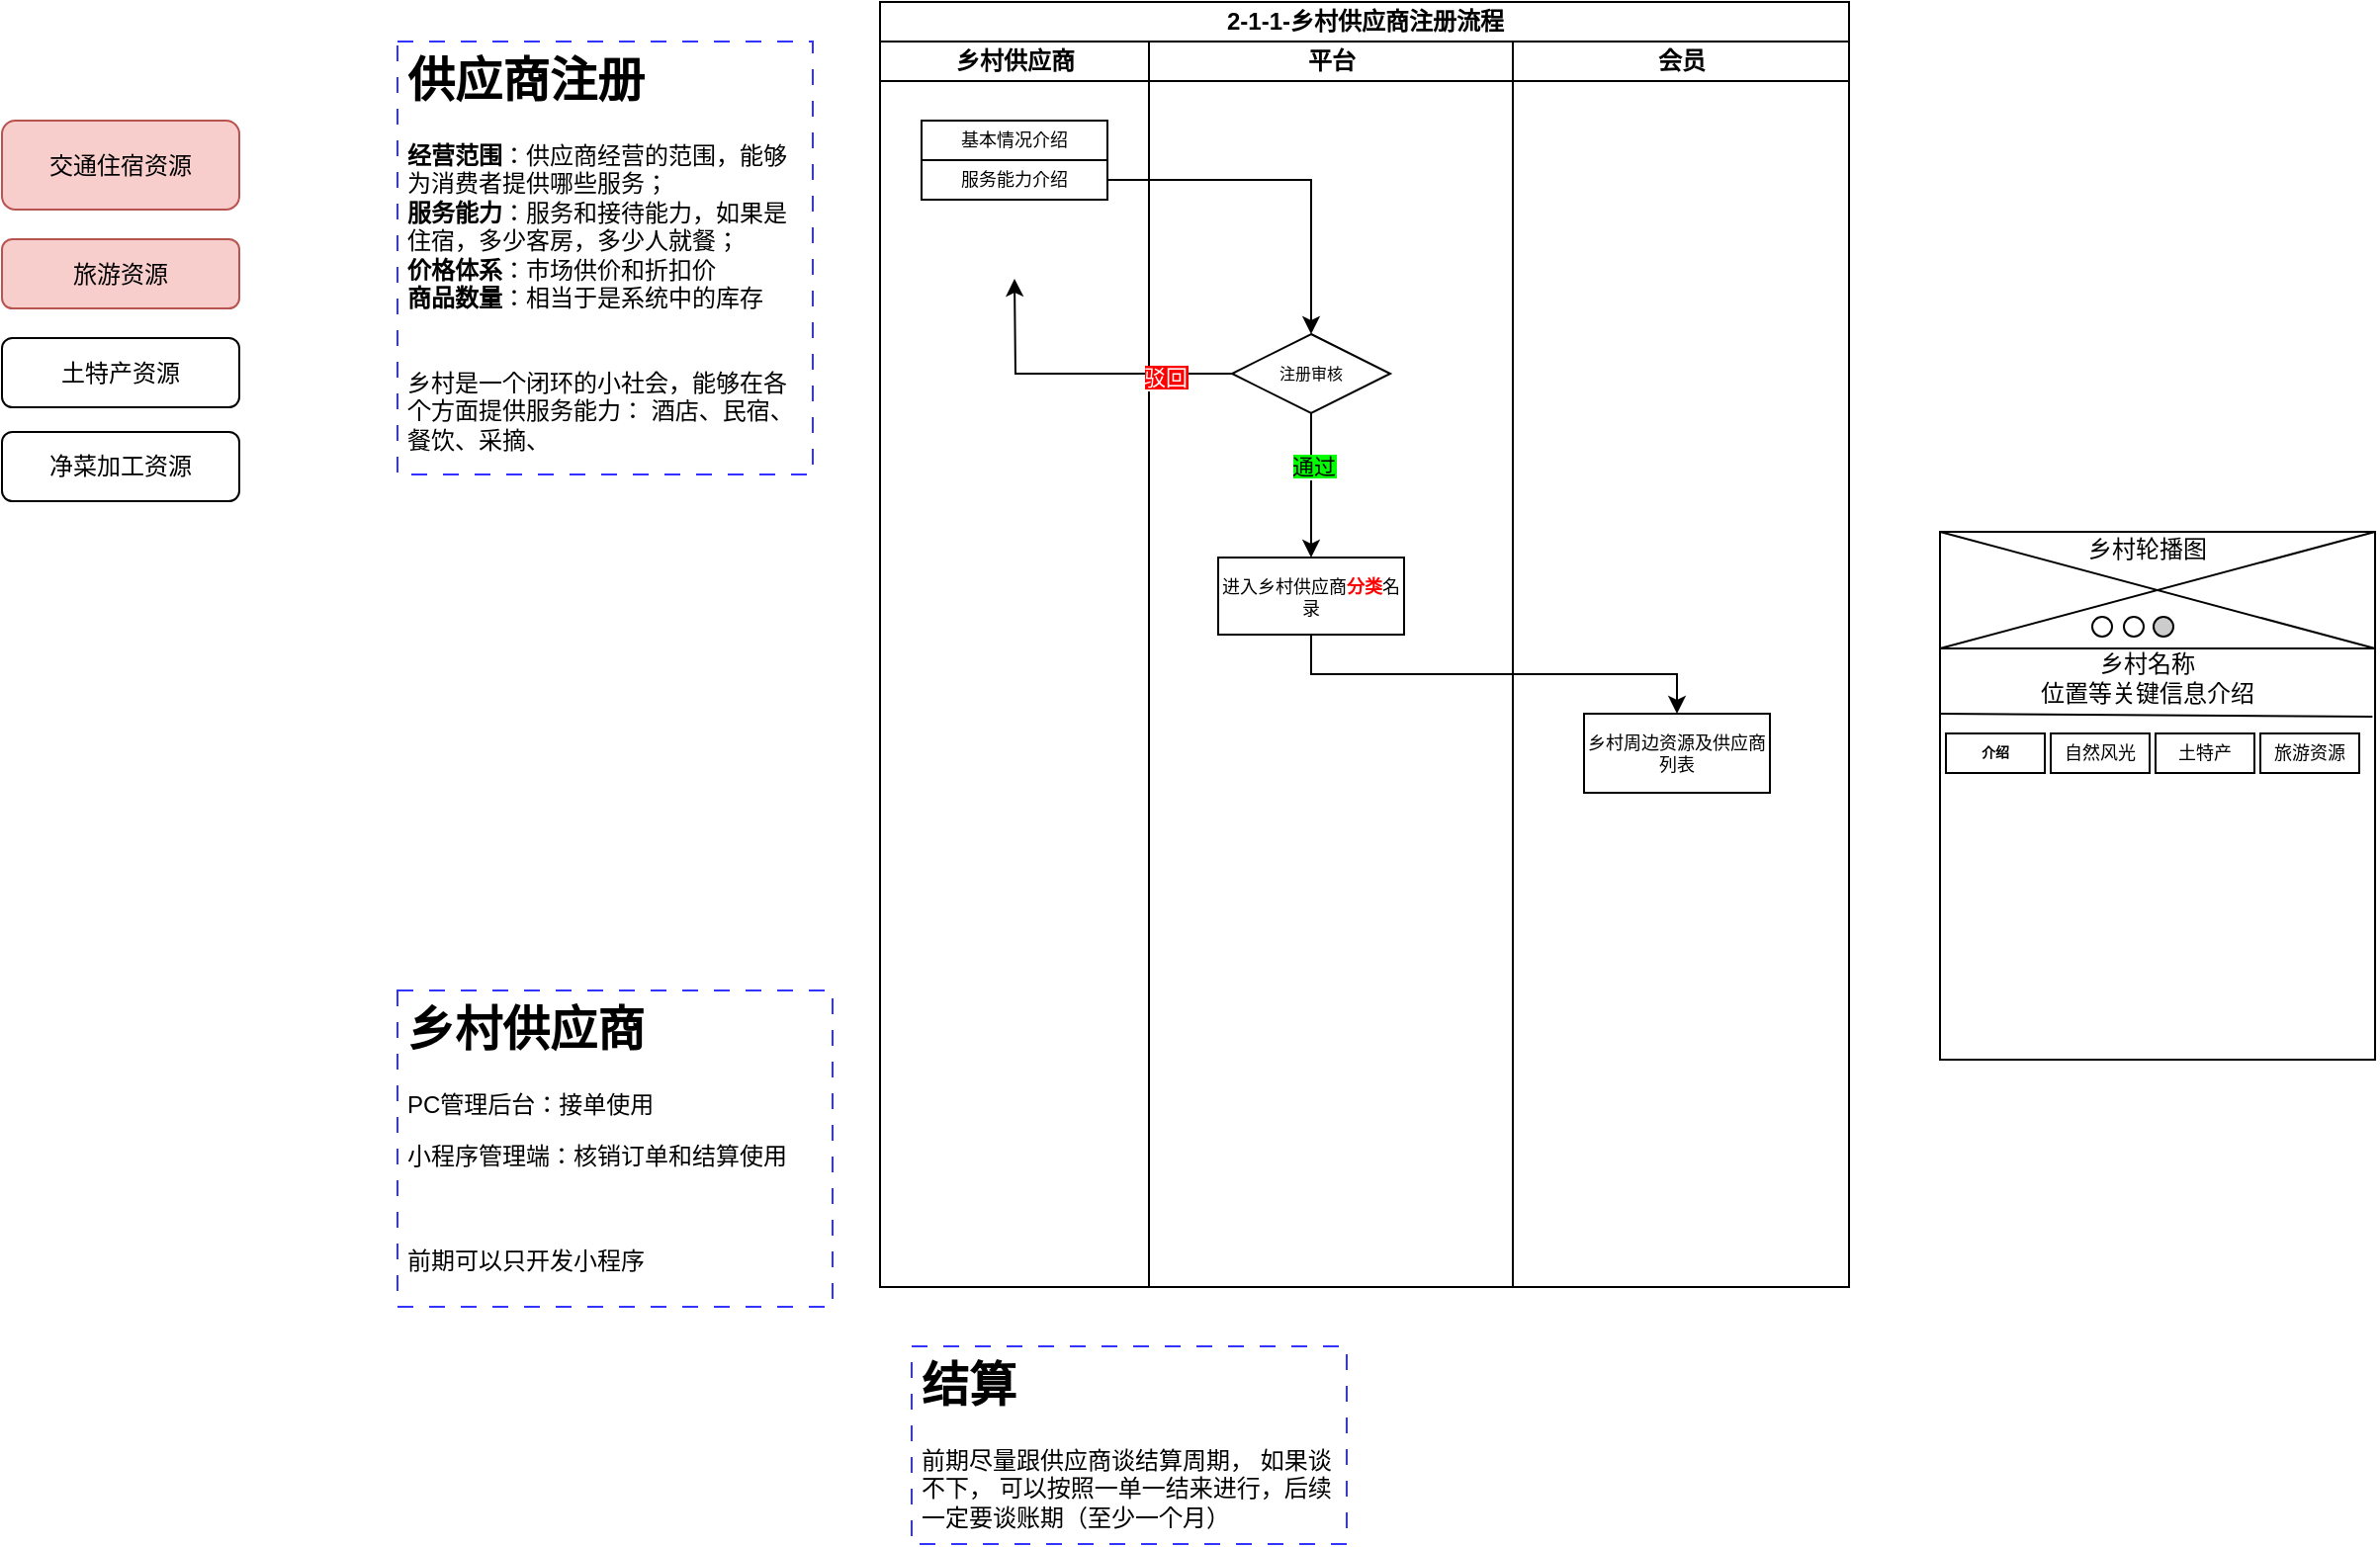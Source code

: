 <mxfile version="21.3.7" type="github" pages="7">
  <diagram id="prtHgNgQTEPvFCAcTncT" name="2-1-1-供应商注册流程">
    <mxGraphModel dx="1740" dy="498" grid="1" gridSize="10" guides="1" tooltips="1" connect="1" arrows="1" fold="1" page="1" pageScale="1" pageWidth="827" pageHeight="1169" math="0" shadow="0">
      <root>
        <mxCell id="0" />
        <mxCell id="1" parent="0" />
        <mxCell id="vw61VXjxhxAgnK2QVTGC-1" value="2-1-1-乡村供应商注册流程" style="swimlane;childLayout=stackLayout;resizeParent=1;resizeParentMax=0;startSize=20;html=1;" parent="1" vertex="1">
          <mxGeometry x="54.0" y="50" width="490" height="650" as="geometry" />
        </mxCell>
        <mxCell id="vw61VXjxhxAgnK2QVTGC-2" value="乡村供应商" style="swimlane;startSize=20;html=1;" parent="vw61VXjxhxAgnK2QVTGC-1" vertex="1">
          <mxGeometry y="20" width="136" height="630" as="geometry" />
        </mxCell>
        <mxCell id="vw61VXjxhxAgnK2QVTGC-5" value="基本情况介绍" style="rounded=0;whiteSpace=wrap;html=1;fontSize=9;" parent="vw61VXjxhxAgnK2QVTGC-2" vertex="1">
          <mxGeometry x="21" y="40" width="94" height="20" as="geometry" />
        </mxCell>
        <mxCell id="vw61VXjxhxAgnK2QVTGC-6" value="服务能力介绍" style="rounded=0;whiteSpace=wrap;html=1;fontSize=9;" parent="vw61VXjxhxAgnK2QVTGC-2" vertex="1">
          <mxGeometry x="21" y="60" width="94" height="20" as="geometry" />
        </mxCell>
        <mxCell id="vw61VXjxhxAgnK2QVTGC-3" value="平台" style="swimlane;startSize=20;html=1;" parent="vw61VXjxhxAgnK2QVTGC-1" vertex="1">
          <mxGeometry x="136" y="20" width="184" height="630" as="geometry" />
        </mxCell>
        <mxCell id="vw61VXjxhxAgnK2QVTGC-14" value="" style="edgeStyle=orthogonalEdgeStyle;rounded=0;orthogonalLoop=1;jettySize=auto;html=1;" parent="vw61VXjxhxAgnK2QVTGC-3" source="vw61VXjxhxAgnK2QVTGC-9" target="vw61VXjxhxAgnK2QVTGC-13" edge="1">
          <mxGeometry relative="1" as="geometry" />
        </mxCell>
        <mxCell id="eVEBkxCURP8GTYRU3dfW-1" value="&lt;span style=&quot;background-color: rgb(0, 255, 0);&quot;&gt;通过&lt;/span&gt;" style="edgeLabel;html=1;align=center;verticalAlign=middle;resizable=0;points=[];" vertex="1" connectable="0" parent="vw61VXjxhxAgnK2QVTGC-14">
          <mxGeometry x="-0.268" y="1" relative="1" as="geometry">
            <mxPoint as="offset" />
          </mxGeometry>
        </mxCell>
        <mxCell id="vw61VXjxhxAgnK2QVTGC-9" value="注册审核" style="rhombus;whiteSpace=wrap;html=1;fontSize=8;" parent="vw61VXjxhxAgnK2QVTGC-3" vertex="1">
          <mxGeometry x="42" y="148" width="80" height="40" as="geometry" />
        </mxCell>
        <mxCell id="vw61VXjxhxAgnK2QVTGC-13" value="进入乡村供应商&lt;font color=&quot;#ff0000&quot;&gt;&lt;b&gt;分类&lt;/b&gt;&lt;/font&gt;名录" style="rounded=0;whiteSpace=wrap;html=1;fontSize=9;" parent="vw61VXjxhxAgnK2QVTGC-3" vertex="1">
          <mxGeometry x="35" y="261" width="94" height="39" as="geometry" />
        </mxCell>
        <mxCell id="vw61VXjxhxAgnK2QVTGC-4" value="会员" style="swimlane;startSize=20;html=1;" parent="vw61VXjxhxAgnK2QVTGC-1" vertex="1">
          <mxGeometry x="320" y="20" width="170" height="630" as="geometry" />
        </mxCell>
        <mxCell id="vw61VXjxhxAgnK2QVTGC-29" value="乡村周边资源及供应商列表" style="rounded=0;whiteSpace=wrap;html=1;fontSize=9;" parent="vw61VXjxhxAgnK2QVTGC-4" vertex="1">
          <mxGeometry x="36" y="340" width="94" height="40" as="geometry" />
        </mxCell>
        <mxCell id="vw61VXjxhxAgnK2QVTGC-10" style="edgeStyle=orthogonalEdgeStyle;rounded=0;orthogonalLoop=1;jettySize=auto;html=1;entryX=0.5;entryY=0;entryDx=0;entryDy=0;exitX=1;exitY=0.5;exitDx=0;exitDy=0;" parent="vw61VXjxhxAgnK2QVTGC-1" source="vw61VXjxhxAgnK2QVTGC-6" target="vw61VXjxhxAgnK2QVTGC-9" edge="1">
          <mxGeometry relative="1" as="geometry">
            <Array as="points">
              <mxPoint x="218" y="90" />
            </Array>
          </mxGeometry>
        </mxCell>
        <mxCell id="sWqi0iMhjWIfvS-bYlns-1" style="edgeStyle=orthogonalEdgeStyle;rounded=0;orthogonalLoop=1;jettySize=auto;html=1;entryX=0.5;entryY=1;entryDx=0;entryDy=0;" edge="1" parent="vw61VXjxhxAgnK2QVTGC-1" source="vw61VXjxhxAgnK2QVTGC-9">
          <mxGeometry relative="1" as="geometry">
            <mxPoint x="68.0" y="140" as="targetPoint" />
          </mxGeometry>
        </mxCell>
        <mxCell id="sWqi0iMhjWIfvS-bYlns-2" value="&lt;span style=&quot;background-color: rgb(255, 0, 0);&quot;&gt;&lt;font color=&quot;#ffffff&quot;&gt;驳回&lt;/font&gt;&lt;/span&gt;" style="edgeLabel;html=1;align=center;verticalAlign=middle;resizable=0;points=[];" vertex="1" connectable="0" parent="sWqi0iMhjWIfvS-bYlns-1">
          <mxGeometry x="-0.559" y="2" relative="1" as="geometry">
            <mxPoint as="offset" />
          </mxGeometry>
        </mxCell>
        <mxCell id="eVEBkxCURP8GTYRU3dfW-18" style="edgeStyle=orthogonalEdgeStyle;rounded=0;orthogonalLoop=1;jettySize=auto;html=1;" edge="1" parent="vw61VXjxhxAgnK2QVTGC-1" source="vw61VXjxhxAgnK2QVTGC-13" target="vw61VXjxhxAgnK2QVTGC-29">
          <mxGeometry relative="1" as="geometry">
            <Array as="points">
              <mxPoint x="218" y="340" />
              <mxPoint x="403" y="340" />
            </Array>
          </mxGeometry>
        </mxCell>
        <mxCell id="vw61VXjxhxAgnK2QVTGC-31" value="&lt;h1&gt;乡村供应商&lt;/h1&gt;&lt;p&gt;PC管理后台：接单使用&lt;/p&gt;&lt;p&gt;小程序管理端：核销订单和结算使用&lt;/p&gt;&lt;p&gt;&lt;br&gt;&lt;/p&gt;&lt;p&gt;前期可以只开发小程序&lt;br&gt;&lt;/p&gt;&lt;p&gt;&lt;br&gt;&lt;/p&gt;" style="text;html=1;strokeColor=#3333FF;fillColor=none;spacing=5;spacingTop=-20;whiteSpace=wrap;overflow=hidden;rounded=0;dashed=1;dashPattern=8 8;" parent="1" vertex="1">
          <mxGeometry x="-190" y="550" width="220" height="160" as="geometry" />
        </mxCell>
        <mxCell id="vw61VXjxhxAgnK2QVTGC-36" value="&lt;h1&gt;结算&lt;/h1&gt;前期尽量跟供应商谈结算周期， 如果谈不下， 可以按照一单一结来进行，后续一定要谈账期（至少一个月）" style="text;html=1;strokeColor=#3333FF;fillColor=none;spacing=5;spacingTop=-20;whiteSpace=wrap;overflow=hidden;rounded=0;dashed=1;dashPattern=8 8;" parent="1" vertex="1">
          <mxGeometry x="70" y="730" width="220" height="100" as="geometry" />
        </mxCell>
        <mxCell id="Vhp9SLGIXSMb8OTi7oHX-1" value="&lt;h1&gt;供应商注册&lt;/h1&gt;&lt;div class=&quot;mind-clipboard&quot;&gt;&lt;div&gt;&lt;b&gt;经营范围&lt;/b&gt;：供应商经营的范围，能够为消费者提供哪些服务；&lt;/div&gt;&lt;div&gt;&lt;b&gt;服务能力&lt;/b&gt;：服务和接待能力，如果是住宿，多少客房，多少人就餐；&lt;/div&gt;&lt;div&gt;&lt;b&gt;价格体系&lt;/b&gt;：市场供价和折扣价&lt;/div&gt;&lt;div&gt;&lt;b&gt;商品数量&lt;/b&gt;：相当于是系统中的库存&lt;/div&gt;&lt;div&gt;&lt;br&gt;&lt;/div&gt;&lt;div&gt;&lt;br&gt;&lt;/div&gt;&lt;div&gt;乡村是一个闭环的小社会，能够在各个方面提供服务能力： 酒店、民宿、餐饮、采摘、&lt;/div&gt;&lt;div&gt;&lt;/div&gt;&lt;/div&gt;" style="text;html=1;strokeColor=#3333FF;fillColor=none;spacing=5;spacingTop=-20;whiteSpace=wrap;overflow=hidden;rounded=0;dashed=1;dashPattern=8 8;" vertex="1" parent="1">
          <mxGeometry x="-190" y="70" width="210" height="219" as="geometry" />
        </mxCell>
        <mxCell id="Vhp9SLGIXSMb8OTi7oHX-2" value="交通住宿资源" style="rounded=1;whiteSpace=wrap;html=1;fillColor=#f8cecc;strokeColor=#b85450;" vertex="1" parent="1">
          <mxGeometry x="-390" y="110" width="120" height="45" as="geometry" />
        </mxCell>
        <mxCell id="Vhp9SLGIXSMb8OTi7oHX-3" value="旅游资源" style="rounded=1;whiteSpace=wrap;html=1;fillColor=#f8cecc;strokeColor=#b85450;" vertex="1" parent="1">
          <mxGeometry x="-390.0" y="170" width="120" height="35" as="geometry" />
        </mxCell>
        <mxCell id="Vhp9SLGIXSMb8OTi7oHX-4" value="土特产资源" style="rounded=1;whiteSpace=wrap;html=1;" vertex="1" parent="1">
          <mxGeometry x="-390.0" y="220" width="120" height="35" as="geometry" />
        </mxCell>
        <mxCell id="Vhp9SLGIXSMb8OTi7oHX-5" value="净菜加工资源" style="rounded=1;whiteSpace=wrap;html=1;" vertex="1" parent="1">
          <mxGeometry x="-390.0" y="267.5" width="120" height="35" as="geometry" />
        </mxCell>
        <mxCell id="eVEBkxCURP8GTYRU3dfW-2" value="" style="rounded=0;whiteSpace=wrap;html=1;" vertex="1" parent="1">
          <mxGeometry x="590" y="318" width="220" height="267" as="geometry" />
        </mxCell>
        <mxCell id="eVEBkxCURP8GTYRU3dfW-3" value="" style="rounded=0;whiteSpace=wrap;html=1;" vertex="1" parent="1">
          <mxGeometry x="590" y="318" width="220" height="59" as="geometry" />
        </mxCell>
        <mxCell id="eVEBkxCURP8GTYRU3dfW-4" value="" style="endArrow=none;html=1;rounded=0;exitX=0;exitY=0;exitDx=0;exitDy=0;entryX=1;entryY=1;entryDx=0;entryDy=0;" edge="1" parent="1" source="eVEBkxCURP8GTYRU3dfW-3" target="eVEBkxCURP8GTYRU3dfW-3">
          <mxGeometry width="50" height="50" relative="1" as="geometry">
            <mxPoint x="570" y="490" as="sourcePoint" />
            <mxPoint x="620" y="440" as="targetPoint" />
          </mxGeometry>
        </mxCell>
        <mxCell id="eVEBkxCURP8GTYRU3dfW-5" value="" style="endArrow=none;html=1;rounded=0;entryX=1;entryY=0;entryDx=0;entryDy=0;exitX=0;exitY=1;exitDx=0;exitDy=0;" edge="1" parent="1" source="eVEBkxCURP8GTYRU3dfW-3" target="eVEBkxCURP8GTYRU3dfW-3">
          <mxGeometry width="50" height="50" relative="1" as="geometry">
            <mxPoint x="580" y="500" as="sourcePoint" />
            <mxPoint x="630" y="450" as="targetPoint" />
          </mxGeometry>
        </mxCell>
        <mxCell id="eVEBkxCURP8GTYRU3dfW-6" value="" style="ellipse;whiteSpace=wrap;html=1;aspect=fixed;" vertex="1" parent="1">
          <mxGeometry x="667" y="361" width="10" height="10" as="geometry" />
        </mxCell>
        <mxCell id="eVEBkxCURP8GTYRU3dfW-7" value="" style="ellipse;whiteSpace=wrap;html=1;aspect=fixed;" vertex="1" parent="1">
          <mxGeometry x="683" y="361" width="10" height="10" as="geometry" />
        </mxCell>
        <mxCell id="eVEBkxCURP8GTYRU3dfW-8" value="" style="ellipse;whiteSpace=wrap;html=1;aspect=fixed;fillColor=#CCCCCC;" vertex="1" parent="1">
          <mxGeometry x="698" y="361" width="10" height="10" as="geometry" />
        </mxCell>
        <mxCell id="eVEBkxCURP8GTYRU3dfW-9" value="乡村轮播图" style="text;html=1;strokeColor=none;fillColor=none;align=center;verticalAlign=middle;whiteSpace=wrap;rounded=0;" vertex="1" parent="1">
          <mxGeometry x="659" y="312" width="72" height="30" as="geometry" />
        </mxCell>
        <mxCell id="eVEBkxCURP8GTYRU3dfW-10" value="乡村名称&lt;br&gt;位置等关键信息介绍" style="text;html=1;strokeColor=none;fillColor=none;align=center;verticalAlign=middle;whiteSpace=wrap;rounded=0;" vertex="1" parent="1">
          <mxGeometry x="590" y="377" width="210" height="30" as="geometry" />
        </mxCell>
        <mxCell id="eVEBkxCURP8GTYRU3dfW-11" value="" style="endArrow=none;html=1;rounded=0;entryX=0.994;entryY=0.35;entryDx=0;entryDy=0;entryPerimeter=0;" edge="1" parent="1" target="eVEBkxCURP8GTYRU3dfW-2">
          <mxGeometry width="50" height="50" relative="1" as="geometry">
            <mxPoint x="590" y="410" as="sourcePoint" />
            <mxPoint x="640" y="360" as="targetPoint" />
          </mxGeometry>
        </mxCell>
        <mxCell id="eVEBkxCURP8GTYRU3dfW-13" value="&lt;h4 style=&quot;font-size: 7px;&quot;&gt;介绍&lt;/h4&gt;" style="rounded=0;whiteSpace=wrap;html=1;fontSize=7;" vertex="1" parent="1">
          <mxGeometry x="593" y="420" width="50" height="20" as="geometry" />
        </mxCell>
        <mxCell id="eVEBkxCURP8GTYRU3dfW-14" value="自然风光" style="rounded=0;whiteSpace=wrap;html=1;fontSize=9;" vertex="1" parent="1">
          <mxGeometry x="646" y="420" width="50" height="20" as="geometry" />
        </mxCell>
        <mxCell id="eVEBkxCURP8GTYRU3dfW-15" value="土特产" style="rounded=0;whiteSpace=wrap;html=1;fontSize=9;" vertex="1" parent="1">
          <mxGeometry x="699" y="420" width="50" height="20" as="geometry" />
        </mxCell>
        <mxCell id="eVEBkxCURP8GTYRU3dfW-16" value="旅游资源" style="rounded=0;whiteSpace=wrap;html=1;fontSize=9;" vertex="1" parent="1">
          <mxGeometry x="752" y="420" width="50" height="20" as="geometry" />
        </mxCell>
      </root>
    </mxGraphModel>
  </diagram>
  <diagram id="N5eHyweewQlrMYiyCxZ1" name="2-1-2-上架服务商品流程">
    <mxGraphModel dx="913" dy="498" grid="1" gridSize="10" guides="1" tooltips="1" connect="1" arrows="1" fold="1" page="1" pageScale="1" pageWidth="827" pageHeight="1169" math="0" shadow="0">
      <root>
        <mxCell id="0" />
        <mxCell id="1" parent="0" />
        <mxCell id="mXBakj7vfzpoHdRVpkwU-1" value="2-1-2-乡村供应商上架商品流程" style="swimlane;childLayout=stackLayout;resizeParent=1;resizeParentMax=0;startSize=20;html=1;" vertex="1" parent="1">
          <mxGeometry x="170" y="105" width="580" height="710" as="geometry" />
        </mxCell>
        <mxCell id="mXBakj7vfzpoHdRVpkwU-2" value="乡村供应商" style="swimlane;startSize=20;html=1;" vertex="1" parent="mXBakj7vfzpoHdRVpkwU-1">
          <mxGeometry y="20" width="200" height="690" as="geometry" />
        </mxCell>
        <mxCell id="HPkWl077sBVNro5khNA7-1" value="市场价格" style="rounded=0;whiteSpace=wrap;html=1;fontSize=9;fillColor=#fff2cc;strokeColor=#d6b656;" vertex="1" parent="mXBakj7vfzpoHdRVpkwU-2">
          <mxGeometry x="53" y="125" width="94" height="20" as="geometry" />
        </mxCell>
        <mxCell id="HPkWl077sBVNro5khNA7-2" value="折扣价格" style="rounded=0;whiteSpace=wrap;html=1;fontSize=9;fillColor=#f8cecc;strokeColor=#b85450;" vertex="1" parent="mXBakj7vfzpoHdRVpkwU-2">
          <mxGeometry x="53" y="145" width="94" height="20" as="geometry" />
        </mxCell>
        <mxCell id="HPkWl077sBVNro5khNA7-5" style="edgeStyle=orthogonalEdgeStyle;rounded=0;orthogonalLoop=1;jettySize=auto;html=1;" edge="1" parent="mXBakj7vfzpoHdRVpkwU-2" source="HPkWl077sBVNro5khNA7-3" target="HPkWl077sBVNro5khNA7-4">
          <mxGeometry relative="1" as="geometry" />
        </mxCell>
        <mxCell id="HPkWl077sBVNro5khNA7-3" value="审核通过的供应商" style="rounded=1;whiteSpace=wrap;html=1;" vertex="1" parent="mXBakj7vfzpoHdRVpkwU-2">
          <mxGeometry x="40" y="35" width="120" height="35" as="geometry" />
        </mxCell>
        <mxCell id="HPkWl077sBVNro5khNA7-4" value="编辑服务和商品" style="rounded=0;whiteSpace=wrap;html=1;fontSize=9;fillColor=#dae8fc;strokeColor=#6c8ebf;" vertex="1" parent="mXBakj7vfzpoHdRVpkwU-2">
          <mxGeometry x="53" y="105" width="94" height="20" as="geometry" />
        </mxCell>
        <mxCell id="HPkWl077sBVNro5khNA7-10" value="供应和小程序核销订单（收益在管理后台）" style="rounded=1;whiteSpace=wrap;html=1;" vertex="1" parent="mXBakj7vfzpoHdRVpkwU-2">
          <mxGeometry x="10" y="482" width="180" height="35" as="geometry" />
        </mxCell>
        <mxCell id="HPkWl077sBVNro5khNA7-14" value="线下结算&lt;br&gt;线上同步" style="rounded=1;whiteSpace=wrap;html=1;" vertex="1" parent="mXBakj7vfzpoHdRVpkwU-2">
          <mxGeometry x="40" y="611" width="120" height="35" as="geometry" />
        </mxCell>
        <mxCell id="mXBakj7vfzpoHdRVpkwU-5" value="平台" style="swimlane;startSize=20;html=1;" vertex="1" parent="mXBakj7vfzpoHdRVpkwU-1">
          <mxGeometry x="200" y="20" width="180" height="690" as="geometry" />
        </mxCell>
        <mxCell id="mXBakj7vfzpoHdRVpkwU-6" style="edgeStyle=orthogonalEdgeStyle;rounded=0;orthogonalLoop=1;jettySize=auto;html=1;" edge="1" parent="mXBakj7vfzpoHdRVpkwU-5" source="mXBakj7vfzpoHdRVpkwU-8" target="mXBakj7vfzpoHdRVpkwU-9">
          <mxGeometry relative="1" as="geometry" />
        </mxCell>
        <mxCell id="mXBakj7vfzpoHdRVpkwU-7" value="&lt;span style=&quot;background-color: rgb(0, 255, 0);&quot;&gt;通过&lt;/span&gt;" style="edgeLabel;html=1;align=center;verticalAlign=middle;resizable=0;points=[];" vertex="1" connectable="0" parent="mXBakj7vfzpoHdRVpkwU-6">
          <mxGeometry x="-0.147" y="-1" relative="1" as="geometry">
            <mxPoint as="offset" />
          </mxGeometry>
        </mxCell>
        <mxCell id="mXBakj7vfzpoHdRVpkwU-8" value="商品审核" style="rhombus;whiteSpace=wrap;html=1;" vertex="1" parent="mXBakj7vfzpoHdRVpkwU-5">
          <mxGeometry x="25" y="191" width="130" height="49.5" as="geometry" />
        </mxCell>
        <mxCell id="mXBakj7vfzpoHdRVpkwU-9" value="服务商品上架" style="rounded=1;whiteSpace=wrap;html=1;" vertex="1" parent="mXBakj7vfzpoHdRVpkwU-5">
          <mxGeometry x="30" y="291" width="120" height="35" as="geometry" />
        </mxCell>
        <mxCell id="HPkWl077sBVNro5khNA7-8" value="小程序支付享受会员折扣" style="rounded=1;whiteSpace=wrap;html=1;" vertex="1" parent="mXBakj7vfzpoHdRVpkwU-5">
          <mxGeometry x="30" y="422" width="120" height="35" as="geometry" />
        </mxCell>
        <mxCell id="HPkWl077sBVNro5khNA7-12" value="平台结算" style="rounded=1;whiteSpace=wrap;html=1;" vertex="1" parent="mXBakj7vfzpoHdRVpkwU-5">
          <mxGeometry x="30" y="552" width="120" height="35" as="geometry" />
        </mxCell>
        <mxCell id="mXBakj7vfzpoHdRVpkwU-16" value="顾客" style="swimlane;startSize=20;html=1;" vertex="1" parent="mXBakj7vfzpoHdRVpkwU-1">
          <mxGeometry x="380" y="20" width="200" height="690" as="geometry" />
        </mxCell>
        <mxCell id="mXBakj7vfzpoHdRVpkwU-17" value="选购服务商品" style="rounded=1;whiteSpace=wrap;html=1;" vertex="1" parent="mXBakj7vfzpoHdRVpkwU-16">
          <mxGeometry x="50" y="355" width="120" height="35" as="geometry" />
        </mxCell>
        <mxCell id="mXBakj7vfzpoHdRVpkwU-20" style="edgeStyle=orthogonalEdgeStyle;rounded=0;orthogonalLoop=1;jettySize=auto;html=1;" edge="1" parent="mXBakj7vfzpoHdRVpkwU-1" source="mXBakj7vfzpoHdRVpkwU-8" target="HPkWl077sBVNro5khNA7-2">
          <mxGeometry relative="1" as="geometry">
            <mxPoint x="170.0" y="321" as="targetPoint" />
          </mxGeometry>
        </mxCell>
        <mxCell id="mXBakj7vfzpoHdRVpkwU-21" value="&lt;span style=&quot;background-color: rgb(255, 0, 0);&quot;&gt;&lt;font color=&quot;#ffffff&quot;&gt;驳回&lt;/font&gt;&lt;/span&gt;" style="edgeLabel;html=1;align=center;verticalAlign=middle;resizable=0;points=[];" vertex="1" connectable="0" parent="mXBakj7vfzpoHdRVpkwU-20">
          <mxGeometry x="-0.184" relative="1" as="geometry">
            <mxPoint as="offset" />
          </mxGeometry>
        </mxCell>
        <mxCell id="HPkWl077sBVNro5khNA7-6" style="edgeStyle=orthogonalEdgeStyle;rounded=0;orthogonalLoop=1;jettySize=auto;html=1;entryX=0.5;entryY=0;entryDx=0;entryDy=0;" edge="1" parent="mXBakj7vfzpoHdRVpkwU-1" source="HPkWl077sBVNro5khNA7-1" target="mXBakj7vfzpoHdRVpkwU-8">
          <mxGeometry relative="1" as="geometry" />
        </mxCell>
        <mxCell id="HPkWl077sBVNro5khNA7-7" style="edgeStyle=orthogonalEdgeStyle;rounded=0;orthogonalLoop=1;jettySize=auto;html=1;entryX=0.5;entryY=0;entryDx=0;entryDy=0;" edge="1" parent="mXBakj7vfzpoHdRVpkwU-1" source="mXBakj7vfzpoHdRVpkwU-9" target="mXBakj7vfzpoHdRVpkwU-17">
          <mxGeometry relative="1" as="geometry" />
        </mxCell>
        <mxCell id="HPkWl077sBVNro5khNA7-9" style="edgeStyle=orthogonalEdgeStyle;rounded=0;orthogonalLoop=1;jettySize=auto;html=1;entryX=0.5;entryY=0;entryDx=0;entryDy=0;exitX=0;exitY=0.5;exitDx=0;exitDy=0;" edge="1" parent="mXBakj7vfzpoHdRVpkwU-1" source="mXBakj7vfzpoHdRVpkwU-17" target="HPkWl077sBVNro5khNA7-8">
          <mxGeometry relative="1" as="geometry">
            <Array as="points">
              <mxPoint x="290" y="393" />
            </Array>
          </mxGeometry>
        </mxCell>
        <mxCell id="HPkWl077sBVNro5khNA7-11" style="edgeStyle=orthogonalEdgeStyle;rounded=0;orthogonalLoop=1;jettySize=auto;html=1;entryX=0.5;entryY=0;entryDx=0;entryDy=0;exitX=0;exitY=0.5;exitDx=0;exitDy=0;" edge="1" parent="mXBakj7vfzpoHdRVpkwU-1" source="HPkWl077sBVNro5khNA7-8" target="HPkWl077sBVNro5khNA7-10">
          <mxGeometry relative="1" as="geometry">
            <mxPoint x="100.0" y="545" as="targetPoint" />
          </mxGeometry>
        </mxCell>
        <mxCell id="HPkWl077sBVNro5khNA7-13" style="edgeStyle=orthogonalEdgeStyle;rounded=0;orthogonalLoop=1;jettySize=auto;html=1;exitX=1;exitY=0.5;exitDx=0;exitDy=0;" edge="1" parent="mXBakj7vfzpoHdRVpkwU-1" source="HPkWl077sBVNro5khNA7-10" target="HPkWl077sBVNro5khNA7-12">
          <mxGeometry relative="1" as="geometry">
            <Array as="points">
              <mxPoint x="290" y="520" />
            </Array>
          </mxGeometry>
        </mxCell>
        <mxCell id="HPkWl077sBVNro5khNA7-15" style="edgeStyle=orthogonalEdgeStyle;rounded=0;orthogonalLoop=1;jettySize=auto;html=1;entryX=0.5;entryY=0;entryDx=0;entryDy=0;exitX=0;exitY=0.5;exitDx=0;exitDy=0;" edge="1" parent="mXBakj7vfzpoHdRVpkwU-1" source="HPkWl077sBVNro5khNA7-12" target="HPkWl077sBVNro5khNA7-14">
          <mxGeometry relative="1" as="geometry">
            <Array as="points">
              <mxPoint x="100" y="590" />
            </Array>
          </mxGeometry>
        </mxCell>
      </root>
    </mxGraphModel>
  </diagram>
  <diagram id="1r1b7MaPeOInSaX501a1" name="2-1-3-整合服务产品流程">
    <mxGraphModel dx="2062" dy="674" grid="1" gridSize="10" guides="1" tooltips="1" connect="1" arrows="1" fold="1" page="1" pageScale="1" pageWidth="827" pageHeight="1169" math="0" shadow="0">
      <root>
        <mxCell id="0" />
        <mxCell id="1" parent="0" />
        <mxCell id="JXZoN02gQw4p_cvnQ2Kv-1" value="2-1-3-整合乡村供应商服务产品流程" style="swimlane;childLayout=stackLayout;resizeParent=1;resizeParentMax=0;startSize=20;html=1;fillColor=#dae8fc;strokeColor=#6c8ebf;" vertex="1" parent="1">
          <mxGeometry x="54.0" y="50" width="570" height="960" as="geometry" />
        </mxCell>
        <mxCell id="JXZoN02gQw4p_cvnQ2Kv-2" value="乡村供应商" style="swimlane;startSize=20;html=1;" vertex="1" parent="JXZoN02gQw4p_cvnQ2Kv-1">
          <mxGeometry y="20" width="156" height="940" as="geometry" />
        </mxCell>
        <mxCell id="JXZoN02gQw4p_cvnQ2Kv-7" value="" style="edgeStyle=orthogonalEdgeStyle;rounded=0;orthogonalLoop=1;jettySize=auto;html=1;dashed=1;" edge="1" parent="JXZoN02gQw4p_cvnQ2Kv-2" source="JXZoN02gQw4p_cvnQ2Kv-8" target="JXZoN02gQw4p_cvnQ2Kv-9">
          <mxGeometry relative="1" as="geometry" />
        </mxCell>
        <mxCell id="JXZoN02gQw4p_cvnQ2Kv-8" value="供应商确认订单" style="rounded=0;whiteSpace=wrap;html=1;fontSize=9;" vertex="1" parent="JXZoN02gQw4p_cvnQ2Kv-2">
          <mxGeometry x="21" y="560" width="94" height="20" as="geometry" />
        </mxCell>
        <mxCell id="JXZoN02gQw4p_cvnQ2Kv-9" value="订单履约" style="rounded=0;whiteSpace=wrap;html=1;fontSize=9;" vertex="1" parent="JXZoN02gQw4p_cvnQ2Kv-2">
          <mxGeometry x="21" y="620" width="94" height="20" as="geometry" />
        </mxCell>
        <mxCell id="JXZoN02gQw4p_cvnQ2Kv-10" value="线下结算&lt;br&gt;线上同步" style="rounded=0;whiteSpace=wrap;html=1;fontSize=9;" vertex="1" parent="JXZoN02gQw4p_cvnQ2Kv-2">
          <mxGeometry x="21" y="790" width="94" height="40" as="geometry" />
        </mxCell>
        <mxCell id="JXZoN02gQw4p_cvnQ2Kv-11" value="平台" style="swimlane;startSize=20;html=1;fillColor=#dae8fc;strokeColor=#6c8ebf;" vertex="1" parent="JXZoN02gQw4p_cvnQ2Kv-1">
          <mxGeometry x="156" y="20" width="224" height="940" as="geometry" />
        </mxCell>
        <mxCell id="JXZoN02gQw4p_cvnQ2Kv-12" value="" style="edgeStyle=orthogonalEdgeStyle;rounded=0;orthogonalLoop=1;jettySize=auto;html=1;" edge="1" parent="JXZoN02gQw4p_cvnQ2Kv-11" source="JXZoN02gQw4p_cvnQ2Kv-13" target="JXZoN02gQw4p_cvnQ2Kv-16">
          <mxGeometry relative="1" as="geometry" />
        </mxCell>
        <mxCell id="hGlbx265KTo9RCJ5xEDx-3" value="通过" style="edgeLabel;html=1;align=center;verticalAlign=middle;resizable=0;points=[];labelBackgroundColor=#00FF00;" vertex="1" connectable="0" parent="JXZoN02gQw4p_cvnQ2Kv-12">
          <mxGeometry x="-0.174" y="1" relative="1" as="geometry">
            <mxPoint as="offset" />
          </mxGeometry>
        </mxCell>
        <mxCell id="JXZoN02gQw4p_cvnQ2Kv-13" value="平台审核" style="rhombus;whiteSpace=wrap;html=1;fontSize=8;" vertex="1" parent="JXZoN02gQw4p_cvnQ2Kv-11">
          <mxGeometry x="70" y="192" width="80" height="40" as="geometry" />
        </mxCell>
        <mxCell id="JXZoN02gQw4p_cvnQ2Kv-14" value="" style="edgeStyle=orthogonalEdgeStyle;rounded=0;orthogonalLoop=1;jettySize=auto;html=1;dashed=1;" edge="1" parent="JXZoN02gQw4p_cvnQ2Kv-11" source="JXZoN02gQw4p_cvnQ2Kv-16" target="JXZoN02gQw4p_cvnQ2Kv-17">
          <mxGeometry relative="1" as="geometry" />
        </mxCell>
        <mxCell id="JXZoN02gQw4p_cvnQ2Kv-15" value="运营组合旅游产品" style="edgeLabel;html=1;align=center;verticalAlign=middle;resizable=0;points=[];" vertex="1" connectable="0" parent="JXZoN02gQw4p_cvnQ2Kv-14">
          <mxGeometry x="-0.255" y="-1" relative="1" as="geometry">
            <mxPoint x="1" y="8" as="offset" />
          </mxGeometry>
        </mxCell>
        <mxCell id="JXZoN02gQw4p_cvnQ2Kv-16" value="套餐上架" style="rounded=0;whiteSpace=wrap;html=1;fontSize=9;" vertex="1" parent="JXZoN02gQw4p_cvnQ2Kv-11">
          <mxGeometry x="63.0" y="288" width="94" height="20" as="geometry" />
        </mxCell>
        <mxCell id="hGlbx265KTo9RCJ5xEDx-6" style="edgeStyle=orthogonalEdgeStyle;rounded=0;orthogonalLoop=1;jettySize=auto;html=1;entryX=0;entryY=0.5;entryDx=0;entryDy=0;dashed=1;dashPattern=12 12;strokeColor=#FF0000;" edge="1" parent="JXZoN02gQw4p_cvnQ2Kv-11" source="JXZoN02gQw4p_cvnQ2Kv-17" target="hGlbx265KTo9RCJ5xEDx-5">
          <mxGeometry relative="1" as="geometry">
            <Array as="points">
              <mxPoint x="20" y="385" />
              <mxPoint x="20" y="880" />
            </Array>
          </mxGeometry>
        </mxCell>
        <mxCell id="JXZoN02gQw4p_cvnQ2Kv-17" value="&lt;div&gt;活动及预热&lt;/div&gt;" style="rounded=0;whiteSpace=wrap;html=1;fontSize=9;fillColor=#f8cecc;strokeColor=#b85450;" vertex="1" parent="JXZoN02gQw4p_cvnQ2Kv-11">
          <mxGeometry x="63" y="371" width="94" height="29" as="geometry" />
        </mxCell>
        <mxCell id="JXZoN02gQw4p_cvnQ2Kv-19" value="平台结算" style="rounded=0;whiteSpace=wrap;html=1;fontSize=9;" vertex="1" parent="JXZoN02gQw4p_cvnQ2Kv-11">
          <mxGeometry x="56.0" y="740" width="94" height="20" as="geometry" />
        </mxCell>
        <mxCell id="JXZoN02gQw4p_cvnQ2Kv-3" value="创建套餐" style="rounded=0;whiteSpace=wrap;html=1;fontSize=9;fillColor=#dae8fc;strokeColor=#6c8ebf;" vertex="1" parent="JXZoN02gQw4p_cvnQ2Kv-11">
          <mxGeometry x="40" y="30" width="140" height="20" as="geometry" />
        </mxCell>
        <mxCell id="JXZoN02gQw4p_cvnQ2Kv-4" value="选择产品和供应商" style="rounded=0;whiteSpace=wrap;html=1;fontSize=9;fillColor=#d5e8d4;strokeColor=#82b366;" vertex="1" parent="JXZoN02gQw4p_cvnQ2Kv-11">
          <mxGeometry x="40" y="50" width="140" height="20" as="geometry" />
        </mxCell>
        <mxCell id="JXZoN02gQw4p_cvnQ2Kv-5" value="确定套餐价格" style="rounded=0;whiteSpace=wrap;html=1;fontSize=9;fillColor=#fff2cc;strokeColor=#d6b656;" vertex="1" parent="JXZoN02gQw4p_cvnQ2Kv-11">
          <mxGeometry x="40" y="90" width="140" height="20" as="geometry" />
        </mxCell>
        <mxCell id="hGlbx265KTo9RCJ5xEDx-1" value="" style="edgeStyle=orthogonalEdgeStyle;rounded=0;orthogonalLoop=1;jettySize=auto;html=1;entryX=0.5;entryY=0;entryDx=0;entryDy=0;" edge="1" parent="JXZoN02gQw4p_cvnQ2Kv-11" source="JXZoN02gQw4p_cvnQ2Kv-6" target="JXZoN02gQw4p_cvnQ2Kv-13">
          <mxGeometry relative="1" as="geometry">
            <Array as="points">
              <mxPoint x="110" y="192" />
            </Array>
          </mxGeometry>
        </mxCell>
        <mxCell id="JXZoN02gQw4p_cvnQ2Kv-6" value="确定折扣价格" style="rounded=0;whiteSpace=wrap;html=1;fontSize=9;fillColor=#f8cecc;strokeColor=#b85450;" vertex="1" parent="JXZoN02gQw4p_cvnQ2Kv-11">
          <mxGeometry x="40" y="110" width="140" height="20" as="geometry" />
        </mxCell>
        <mxCell id="JXZoN02gQw4p_cvnQ2Kv-32" style="edgeStyle=orthogonalEdgeStyle;rounded=0;orthogonalLoop=1;jettySize=auto;html=1;entryX=0;entryY=0.5;entryDx=0;entryDy=0;exitX=0;exitY=0.5;exitDx=0;exitDy=0;" edge="1" parent="JXZoN02gQw4p_cvnQ2Kv-11" source="JXZoN02gQw4p_cvnQ2Kv-13" target="hGlbx265KTo9RCJ5xEDx-2">
          <mxGeometry relative="1" as="geometry">
            <mxPoint x="57" y="222" as="sourcePoint" />
            <mxPoint x="50.0" y="85" as="targetPoint" />
            <Array as="points">
              <mxPoint x="20" y="212" />
              <mxPoint x="20" y="80" />
            </Array>
          </mxGeometry>
        </mxCell>
        <mxCell id="JXZoN02gQw4p_cvnQ2Kv-33" value="&lt;span style=&quot;background-color: rgb(255, 0, 0);&quot;&gt;&lt;font color=&quot;#ffffff&quot;&gt;驳回&lt;/font&gt;&lt;/span&gt;" style="edgeLabel;html=1;align=center;verticalAlign=middle;resizable=0;points=[];" vertex="1" connectable="0" parent="JXZoN02gQw4p_cvnQ2Kv-32">
          <mxGeometry x="-0.559" y="2" relative="1" as="geometry">
            <mxPoint y="-64" as="offset" />
          </mxGeometry>
        </mxCell>
        <mxCell id="hGlbx265KTo9RCJ5xEDx-2" value="设定方案和执行计划" style="rounded=0;whiteSpace=wrap;html=1;fontSize=9;fillColor=#e1d5e7;strokeColor=#9673a6;" vertex="1" parent="JXZoN02gQw4p_cvnQ2Kv-11">
          <mxGeometry x="40" y="70" width="140" height="20" as="geometry" />
        </mxCell>
        <mxCell id="JXZoN02gQw4p_cvnQ2Kv-18" value="平台拆单(供应商维度)&lt;br&gt;合并订单" style="rounded=0;whiteSpace=wrap;html=1;fontSize=9;" vertex="1" parent="JXZoN02gQw4p_cvnQ2Kv-11">
          <mxGeometry x="33" y="500" width="170" height="40" as="geometry" />
        </mxCell>
        <mxCell id="hGlbx265KTo9RCJ5xEDx-5" value="活动结束的总结&lt;br&gt;发布到平台上" style="rounded=0;whiteSpace=wrap;html=1;fontSize=9;fillColor=#f8cecc;strokeColor=#b85450;" vertex="1" parent="JXZoN02gQw4p_cvnQ2Kv-11">
          <mxGeometry x="40" y="860" width="134" height="40" as="geometry" />
        </mxCell>
        <mxCell id="JXZoN02gQw4p_cvnQ2Kv-26" style="edgeStyle=orthogonalEdgeStyle;rounded=0;orthogonalLoop=1;jettySize=auto;html=1;entryX=0.5;entryY=0;entryDx=0;entryDy=0;" edge="1" parent="JXZoN02gQw4p_cvnQ2Kv-1" source="JXZoN02gQw4p_cvnQ2Kv-17" target="JXZoN02gQw4p_cvnQ2Kv-21">
          <mxGeometry relative="1" as="geometry" />
        </mxCell>
        <mxCell id="JXZoN02gQw4p_cvnQ2Kv-29" style="edgeStyle=orthogonalEdgeStyle;rounded=0;orthogonalLoop=1;jettySize=auto;html=1;dashed=1;" edge="1" parent="JXZoN02gQw4p_cvnQ2Kv-1" source="JXZoN02gQw4p_cvnQ2Kv-9" target="JXZoN02gQw4p_cvnQ2Kv-22">
          <mxGeometry relative="1" as="geometry" />
        </mxCell>
        <mxCell id="JXZoN02gQw4p_cvnQ2Kv-30" style="edgeStyle=orthogonalEdgeStyle;rounded=0;orthogonalLoop=1;jettySize=auto;html=1;exitX=0.5;exitY=1;exitDx=0;exitDy=0;entryX=0.5;entryY=0;entryDx=0;entryDy=0;" edge="1" parent="JXZoN02gQw4p_cvnQ2Kv-1" source="JXZoN02gQw4p_cvnQ2Kv-22" target="JXZoN02gQw4p_cvnQ2Kv-19">
          <mxGeometry relative="1" as="geometry">
            <Array as="points">
              <mxPoint x="431" y="720" />
              <mxPoint x="239" y="720" />
            </Array>
          </mxGeometry>
        </mxCell>
        <mxCell id="JXZoN02gQw4p_cvnQ2Kv-31" value="" style="edgeStyle=orthogonalEdgeStyle;rounded=0;orthogonalLoop=1;jettySize=auto;html=1;" edge="1" parent="JXZoN02gQw4p_cvnQ2Kv-1" source="JXZoN02gQw4p_cvnQ2Kv-19" target="JXZoN02gQw4p_cvnQ2Kv-10">
          <mxGeometry relative="1" as="geometry" />
        </mxCell>
        <mxCell id="JXZoN02gQw4p_cvnQ2Kv-20" value="会员" style="swimlane;startSize=20;html=1;" vertex="1" parent="JXZoN02gQw4p_cvnQ2Kv-1">
          <mxGeometry x="380" y="20" width="190" height="940" as="geometry" />
        </mxCell>
        <mxCell id="JXZoN02gQw4p_cvnQ2Kv-21" value="下单" style="rounded=0;whiteSpace=wrap;html=1;fontSize=9;" vertex="1" parent="JXZoN02gQw4p_cvnQ2Kv-20">
          <mxGeometry x="40.0" y="441" width="94" height="20" as="geometry" />
        </mxCell>
        <mxCell id="JXZoN02gQw4p_cvnQ2Kv-22" value="小程序核销顾客订单" style="rounded=0;whiteSpace=wrap;html=1;fontSize=9;" vertex="1" parent="JXZoN02gQw4p_cvnQ2Kv-20">
          <mxGeometry x="13" y="610" width="117" height="40" as="geometry" />
        </mxCell>
        <mxCell id="JXZoN02gQw4p_cvnQ2Kv-23" value="满意度评价" style="rounded=0;whiteSpace=wrap;html=1;fontSize=9;fillColor=#fff2cc;strokeColor=#d6b656;" vertex="1" parent="JXZoN02gQw4p_cvnQ2Kv-20">
          <mxGeometry x="28.0" y="880" width="94" height="20" as="geometry" />
        </mxCell>
        <mxCell id="JXZoN02gQw4p_cvnQ2Kv-24" value="朋友圈分享" style="rounded=0;whiteSpace=wrap;html=1;fontSize=9;fillColor=#fff2cc;strokeColor=#d6b656;" vertex="1" parent="JXZoN02gQw4p_cvnQ2Kv-20">
          <mxGeometry x="28.0" y="900" width="94" height="20" as="geometry" />
        </mxCell>
        <mxCell id="JXZoN02gQw4p_cvnQ2Kv-27" style="edgeStyle=orthogonalEdgeStyle;rounded=0;orthogonalLoop=1;jettySize=auto;html=1;entryX=0.5;entryY=0;entryDx=0;entryDy=0;" edge="1" parent="JXZoN02gQw4p_cvnQ2Kv-1" source="JXZoN02gQw4p_cvnQ2Kv-21" target="JXZoN02gQw4p_cvnQ2Kv-18">
          <mxGeometry relative="1" as="geometry">
            <Array as="points">
              <mxPoint x="254" y="470" />
            </Array>
          </mxGeometry>
        </mxCell>
        <mxCell id="JXZoN02gQw4p_cvnQ2Kv-28" style="edgeStyle=orthogonalEdgeStyle;rounded=0;orthogonalLoop=1;jettySize=auto;html=1;entryX=0.5;entryY=0;entryDx=0;entryDy=0;" edge="1" parent="JXZoN02gQw4p_cvnQ2Kv-1" source="JXZoN02gQw4p_cvnQ2Kv-18" target="JXZoN02gQw4p_cvnQ2Kv-8">
          <mxGeometry relative="1" as="geometry" />
        </mxCell>
        <mxCell id="JXZoN02gQw4p_cvnQ2Kv-35" value="&lt;h1&gt;乡村供应商&lt;/h1&gt;&lt;p&gt;PC管理后台：接单使用&lt;/p&gt;&lt;p&gt;小程序管理端：核销订单和结算使用&lt;/p&gt;&lt;p&gt;&lt;br&gt;&lt;/p&gt;&lt;p&gt;前期可以只开发小程序&lt;br&gt;&lt;/p&gt;&lt;p&gt;&lt;br&gt;&lt;/p&gt;" style="text;html=1;strokeColor=#3333FF;fillColor=none;spacing=5;spacingTop=-20;whiteSpace=wrap;overflow=hidden;rounded=0;dashed=1;dashPattern=8 8;" vertex="1" parent="1">
          <mxGeometry x="-195" y="550" width="220" height="160" as="geometry" />
        </mxCell>
        <mxCell id="JXZoN02gQw4p_cvnQ2Kv-36" value="&lt;h1&gt;结算&lt;/h1&gt;前期尽量跟供应商谈结算周期， 如果谈不下， 可以按照一单一结来进行，后续一定要谈账期（至少一个月）" style="text;html=1;strokeColor=#3333FF;fillColor=none;spacing=5;spacingTop=-20;whiteSpace=wrap;overflow=hidden;rounded=0;dashed=1;dashPattern=8 8;" vertex="1" parent="1">
          <mxGeometry x="-197" y="770" width="220" height="100" as="geometry" />
        </mxCell>
        <mxCell id="JXZoN02gQw4p_cvnQ2Kv-37" value="&lt;h1&gt;供应商注册&lt;/h1&gt;&lt;div class=&quot;mind-clipboard&quot;&gt;&lt;div&gt;&lt;b&gt;经营范围&lt;/b&gt;：供应商经营的范围，能够为消费者提供哪些服务；&lt;/div&gt;&lt;div&gt;&lt;b&gt;服务能力&lt;/b&gt;：服务和接待能力，如果是住宿，多少客房，多少人就餐；&lt;/div&gt;&lt;div&gt;&lt;b&gt;价格体系&lt;/b&gt;：市场供价和折扣价&lt;/div&gt;&lt;div&gt;&lt;b&gt;商品数量&lt;/b&gt;：相当于是系统中的库存&lt;/div&gt;&lt;div&gt;&lt;br&gt;&lt;/div&gt;&lt;div&gt;&lt;br&gt;&lt;/div&gt;&lt;div&gt;乡村是一个闭环的小社会，能够在各个方面提供服务能力： 酒店、民宿、餐饮、采摘、&lt;/div&gt;&lt;div&gt;&lt;/div&gt;&lt;/div&gt;" style="text;html=1;strokeColor=#3333FF;fillColor=none;spacing=5;spacingTop=-20;whiteSpace=wrap;overflow=hidden;rounded=0;dashed=1;dashPattern=8 8;" vertex="1" parent="1">
          <mxGeometry x="-197" y="70" width="210" height="219" as="geometry" />
        </mxCell>
        <mxCell id="JXZoN02gQw4p_cvnQ2Kv-38" value="交通住宿资源" style="rounded=1;whiteSpace=wrap;html=1;fillColor=#f8cecc;strokeColor=#b85450;" vertex="1" parent="1">
          <mxGeometry x="-390" y="110" width="120" height="45" as="geometry" />
        </mxCell>
        <mxCell id="JXZoN02gQw4p_cvnQ2Kv-39" value="旅游资源" style="rounded=1;whiteSpace=wrap;html=1;fillColor=#f8cecc;strokeColor=#b85450;" vertex="1" parent="1">
          <mxGeometry x="-390.0" y="170" width="120" height="35" as="geometry" />
        </mxCell>
        <mxCell id="JXZoN02gQw4p_cvnQ2Kv-40" value="土特产资源" style="rounded=1;whiteSpace=wrap;html=1;" vertex="1" parent="1">
          <mxGeometry x="-390.0" y="220" width="120" height="35" as="geometry" />
        </mxCell>
        <mxCell id="JXZoN02gQw4p_cvnQ2Kv-41" value="净菜加工资源" style="rounded=1;whiteSpace=wrap;html=1;" vertex="1" parent="1">
          <mxGeometry x="-390.0" y="267.5" width="120" height="35" as="geometry" />
        </mxCell>
      </root>
    </mxGraphModel>
  </diagram>
  <diagram id="k2I8xWfPU6cxwkWKGgyl" name="2-1-4-下单服务商品流程">
    <mxGraphModel dx="1167" dy="637" grid="1" gridSize="10" guides="1" tooltips="1" connect="1" arrows="1" fold="1" page="1" pageScale="1" pageWidth="827" pageHeight="1169" math="0" shadow="0">
      <root>
        <mxCell id="0" />
        <mxCell id="1" parent="0" />
        <mxCell id="BJHAH9PiApoIoLXQgOmM-1" value="2-1-4-顾客下单流程" style="swimlane;childLayout=stackLayout;resizeParent=1;resizeParentMax=0;startSize=20;html=1;" vertex="1" parent="1">
          <mxGeometry x="170" y="111" width="620" height="830" as="geometry" />
        </mxCell>
        <mxCell id="BJHAH9PiApoIoLXQgOmM-2" value="乡村供应商" style="swimlane;startSize=20;html=1;" vertex="1" parent="BJHAH9PiApoIoLXQgOmM-1">
          <mxGeometry y="20" width="200" height="810" as="geometry" />
        </mxCell>
        <mxCell id="BJHAH9PiApoIoLXQgOmM-9" value="线下结算&lt;br&gt;线上同步" style="rounded=1;whiteSpace=wrap;html=1;" vertex="1" parent="BJHAH9PiApoIoLXQgOmM-2">
          <mxGeometry x="30" y="765" width="120" height="35" as="geometry" />
        </mxCell>
        <mxCell id="BJHAH9PiApoIoLXQgOmM-8" value="供应商履约" style="rounded=1;whiteSpace=wrap;html=1;" vertex="1" parent="BJHAH9PiApoIoLXQgOmM-2">
          <mxGeometry x="10" y="595" width="180" height="35" as="geometry" />
        </mxCell>
        <mxCell id="BJHAH9PiApoIoLXQgOmM-10" value="平台" style="swimlane;startSize=20;html=1;" vertex="1" parent="BJHAH9PiApoIoLXQgOmM-1">
          <mxGeometry x="200" y="20" width="220" height="810" as="geometry" />
        </mxCell>
        <mxCell id="BJHAH9PiApoIoLXQgOmM-13" value="判断是否会员" style="rhombus;whiteSpace=wrap;html=1;" vertex="1" parent="BJHAH9PiApoIoLXQgOmM-10">
          <mxGeometry x="25" y="235" width="130" height="49.5" as="geometry" />
        </mxCell>
        <mxCell id="BJHAH9PiApoIoLXQgOmM-16" value="平台结算" style="rounded=1;whiteSpace=wrap;html=1;" vertex="1" parent="BJHAH9PiApoIoLXQgOmM-10">
          <mxGeometry x="44" y="695" width="120" height="35" as="geometry" />
        </mxCell>
        <mxCell id="A60X__76UMBRyG8P8eS9-8" value="平台拆单&lt;br&gt;平台合并订单" style="shape=process;whiteSpace=wrap;html=1;backgroundOutline=1;" vertex="1" parent="BJHAH9PiApoIoLXQgOmM-10">
          <mxGeometry x="30" y="475" width="120" height="60" as="geometry" />
        </mxCell>
        <mxCell id="BJHAH9PiApoIoLXQgOmM-19" style="edgeStyle=orthogonalEdgeStyle;rounded=0;orthogonalLoop=1;jettySize=auto;html=1;entryX=0;entryY=0.5;entryDx=0;entryDy=0;exitX=0.5;exitY=1;exitDx=0;exitDy=0;" edge="1" parent="BJHAH9PiApoIoLXQgOmM-1" source="BJHAH9PiApoIoLXQgOmM-13" target="A60X__76UMBRyG8P8eS9-3">
          <mxGeometry relative="1" as="geometry">
            <mxPoint x="170.0" y="321" as="targetPoint" />
          </mxGeometry>
        </mxCell>
        <mxCell id="BJHAH9PiApoIoLXQgOmM-20" value="&lt;span style=&quot;background-color: rgb(255, 0, 0);&quot;&gt;&lt;font color=&quot;#ffffff&quot;&gt;不是会员没有租种&lt;/font&gt;&lt;/span&gt;" style="edgeLabel;html=1;align=center;verticalAlign=middle;resizable=0;points=[];" vertex="1" connectable="0" parent="BJHAH9PiApoIoLXQgOmM-19">
          <mxGeometry x="-0.184" relative="1" as="geometry">
            <mxPoint y="-57" as="offset" />
          </mxGeometry>
        </mxCell>
        <mxCell id="BJHAH9PiApoIoLXQgOmM-21" style="edgeStyle=orthogonalEdgeStyle;rounded=0;orthogonalLoop=1;jettySize=auto;html=1;entryX=0.5;entryY=0;entryDx=0;entryDy=0;" edge="1" parent="BJHAH9PiApoIoLXQgOmM-1" source="BJHAH9PiApoIoLXQgOmM-3" target="BJHAH9PiApoIoLXQgOmM-13">
          <mxGeometry relative="1" as="geometry" />
        </mxCell>
        <mxCell id="BJHAH9PiApoIoLXQgOmM-17" value="顾客" style="swimlane;startSize=20;html=1;" vertex="1" parent="BJHAH9PiApoIoLXQgOmM-1">
          <mxGeometry x="420" y="20" width="200" height="810" as="geometry" />
        </mxCell>
        <mxCell id="BJHAH9PiApoIoLXQgOmM-6" value="选择乡村(目前默认南村）" style="rounded=1;whiteSpace=wrap;html=1;" vertex="1" parent="BJHAH9PiApoIoLXQgOmM-17">
          <mxGeometry x="49" y="41" width="120" height="35" as="geometry" />
        </mxCell>
        <mxCell id="BJHAH9PiApoIoLXQgOmM-3" value="通过平台的活动套餐下单" style="rounded=0;whiteSpace=wrap;html=1;fontSize=9;fillColor=#fff2cc;strokeColor=#d6b656;" vertex="1" parent="BJHAH9PiApoIoLXQgOmM-17">
          <mxGeometry x="30" y="151" width="160" height="20" as="geometry" />
        </mxCell>
        <mxCell id="BJHAH9PiApoIoLXQgOmM-4" value="通过分享小程序下单" style="rounded=0;whiteSpace=wrap;html=1;fontSize=9;fillColor=#f8cecc;strokeColor=#b85450;" vertex="1" parent="BJHAH9PiApoIoLXQgOmM-17">
          <mxGeometry x="30" y="171" width="160" height="20" as="geometry" />
        </mxCell>
        <mxCell id="BJHAH9PiApoIoLXQgOmM-7" value="从乡村介绍的供应商下单" style="rounded=0;whiteSpace=wrap;html=1;fontSize=9;fillColor=#dae8fc;strokeColor=#6c8ebf;" vertex="1" parent="BJHAH9PiApoIoLXQgOmM-17">
          <mxGeometry x="30" y="131" width="160" height="20" as="geometry" />
        </mxCell>
        <mxCell id="BJHAH9PiApoIoLXQgOmM-5" style="edgeStyle=orthogonalEdgeStyle;rounded=0;orthogonalLoop=1;jettySize=auto;html=1;" edge="1" parent="BJHAH9PiApoIoLXQgOmM-17" source="BJHAH9PiApoIoLXQgOmM-6" target="BJHAH9PiApoIoLXQgOmM-7">
          <mxGeometry relative="1" as="geometry" />
        </mxCell>
        <mxCell id="A60X__76UMBRyG8P8eS9-2" value="支付享受会员折扣" style="rounded=1;whiteSpace=wrap;html=1;" vertex="1" parent="BJHAH9PiApoIoLXQgOmM-17">
          <mxGeometry x="55" y="327.5" width="90" height="35" as="geometry" />
        </mxCell>
        <mxCell id="A60X__76UMBRyG8P8eS9-3" value="不享受会员折扣" style="rounded=1;whiteSpace=wrap;html=1;" vertex="1" parent="BJHAH9PiApoIoLXQgOmM-17">
          <mxGeometry x="55" y="385" width="90" height="35" as="geometry" />
        </mxCell>
        <mxCell id="A60X__76UMBRyG8P8eS9-11" value="小程序核销订单" style="whiteSpace=wrap;html=1;rounded=1;" vertex="1" parent="BJHAH9PiApoIoLXQgOmM-17">
          <mxGeometry x="50" y="593.5" width="120" height="36.5" as="geometry" />
        </mxCell>
        <mxCell id="BJHAH9PiApoIoLXQgOmM-26" style="edgeStyle=orthogonalEdgeStyle;rounded=0;orthogonalLoop=1;jettySize=auto;html=1;entryX=0.5;entryY=0;entryDx=0;entryDy=0;exitX=0;exitY=0.5;exitDx=0;exitDy=0;" edge="1" parent="BJHAH9PiApoIoLXQgOmM-1" source="BJHAH9PiApoIoLXQgOmM-16" target="BJHAH9PiApoIoLXQgOmM-9">
          <mxGeometry relative="1" as="geometry">
            <Array as="points">
              <mxPoint x="90" y="733" />
            </Array>
          </mxGeometry>
        </mxCell>
        <mxCell id="A60X__76UMBRyG8P8eS9-4" style="edgeStyle=orthogonalEdgeStyle;rounded=0;orthogonalLoop=1;jettySize=auto;html=1;" edge="1" parent="BJHAH9PiApoIoLXQgOmM-1" source="BJHAH9PiApoIoLXQgOmM-13" target="A60X__76UMBRyG8P8eS9-2">
          <mxGeometry relative="1" as="geometry" />
        </mxCell>
        <mxCell id="A60X__76UMBRyG8P8eS9-5" value="&lt;span style=&quot;background-color: rgb(0, 255, 0);&quot;&gt;是会员有租种&lt;/span&gt;" style="edgeLabel;html=1;align=center;verticalAlign=middle;resizable=0;points=[];" vertex="1" connectable="0" parent="A60X__76UMBRyG8P8eS9-4">
          <mxGeometry x="-0.252" y="1" relative="1" as="geometry">
            <mxPoint as="offset" />
          </mxGeometry>
        </mxCell>
        <mxCell id="A60X__76UMBRyG8P8eS9-6" style="edgeStyle=orthogonalEdgeStyle;rounded=0;orthogonalLoop=1;jettySize=auto;html=1;entryX=0.5;entryY=0;entryDx=0;entryDy=0;" edge="1" parent="BJHAH9PiApoIoLXQgOmM-1" source="A60X__76UMBRyG8P8eS9-3" target="A60X__76UMBRyG8P8eS9-8">
          <mxGeometry relative="1" as="geometry">
            <mxPoint x="290" y="495" as="targetPoint" />
            <Array as="points">
              <mxPoint x="480" y="465" />
              <mxPoint x="290" y="465" />
            </Array>
          </mxGeometry>
        </mxCell>
        <mxCell id="A60X__76UMBRyG8P8eS9-7" style="edgeStyle=orthogonalEdgeStyle;rounded=0;orthogonalLoop=1;jettySize=auto;html=1;entryX=1;entryY=0.5;entryDx=0;entryDy=0;" edge="1" parent="BJHAH9PiApoIoLXQgOmM-1" source="A60X__76UMBRyG8P8eS9-2" target="A60X__76UMBRyG8P8eS9-8">
          <mxGeometry relative="1" as="geometry">
            <mxPoint x="350" y="512.5" as="targetPoint" />
            <Array as="points">
              <mxPoint x="560" y="365" />
              <mxPoint x="560" y="525" />
            </Array>
          </mxGeometry>
        </mxCell>
        <mxCell id="A60X__76UMBRyG8P8eS9-12" value="" style="edgeStyle=orthogonalEdgeStyle;rounded=0;orthogonalLoop=1;jettySize=auto;html=1;" edge="1" parent="BJHAH9PiApoIoLXQgOmM-1" source="BJHAH9PiApoIoLXQgOmM-8" target="A60X__76UMBRyG8P8eS9-11">
          <mxGeometry relative="1" as="geometry" />
        </mxCell>
        <mxCell id="A60X__76UMBRyG8P8eS9-13" style="edgeStyle=orthogonalEdgeStyle;rounded=0;orthogonalLoop=1;jettySize=auto;html=1;entryX=0.5;entryY=0;entryDx=0;entryDy=0;" edge="1" parent="BJHAH9PiApoIoLXQgOmM-1" source="A60X__76UMBRyG8P8eS9-11" target="BJHAH9PiApoIoLXQgOmM-16">
          <mxGeometry relative="1" as="geometry">
            <Array as="points">
              <mxPoint x="530" y="679" />
              <mxPoint x="304" y="679" />
            </Array>
          </mxGeometry>
        </mxCell>
        <mxCell id="A60X__76UMBRyG8P8eS9-14" style="edgeStyle=orthogonalEdgeStyle;rounded=0;orthogonalLoop=1;jettySize=auto;html=1;" edge="1" parent="BJHAH9PiApoIoLXQgOmM-1" source="A60X__76UMBRyG8P8eS9-8" target="BJHAH9PiApoIoLXQgOmM-8">
          <mxGeometry relative="1" as="geometry">
            <Array as="points">
              <mxPoint x="290" y="579" />
              <mxPoint x="100" y="579" />
            </Array>
          </mxGeometry>
        </mxCell>
      </root>
    </mxGraphModel>
  </diagram>
  <diagram id="kmXFLbKr5nh7b10wezej" name="2-1-5-供应商履约流程">
    <mxGraphModel dx="1050" dy="573" grid="1" gridSize="10" guides="1" tooltips="1" connect="1" arrows="1" fold="1" page="1" pageScale="1" pageWidth="827" pageHeight="1169" math="0" shadow="0">
      <root>
        <mxCell id="0" />
        <mxCell id="1" parent="0" />
      </root>
    </mxGraphModel>
  </diagram>
  <diagram id="fKnC763Boi8oGLVgZFyj" name="2-1-6-核销订单流程">
    <mxGraphModel dx="1050" dy="573" grid="1" gridSize="10" guides="1" tooltips="1" connect="1" arrows="1" fold="1" page="1" pageScale="1" pageWidth="827" pageHeight="1169" math="0" shadow="0">
      <root>
        <mxCell id="0" />
        <mxCell id="1" parent="0" />
      </root>
    </mxGraphModel>
  </diagram>
  <diagram id="s1z6pLHT41Ob5N8uJLZk" name="2-1-7-供应商结算流程">
    <mxGraphModel dx="1050" dy="573" grid="1" gridSize="10" guides="1" tooltips="1" connect="1" arrows="1" fold="1" page="1" pageScale="1" pageWidth="827" pageHeight="1169" math="0" shadow="0">
      <root>
        <mxCell id="0" />
        <mxCell id="1" parent="0" />
      </root>
    </mxGraphModel>
  </diagram>
</mxfile>
